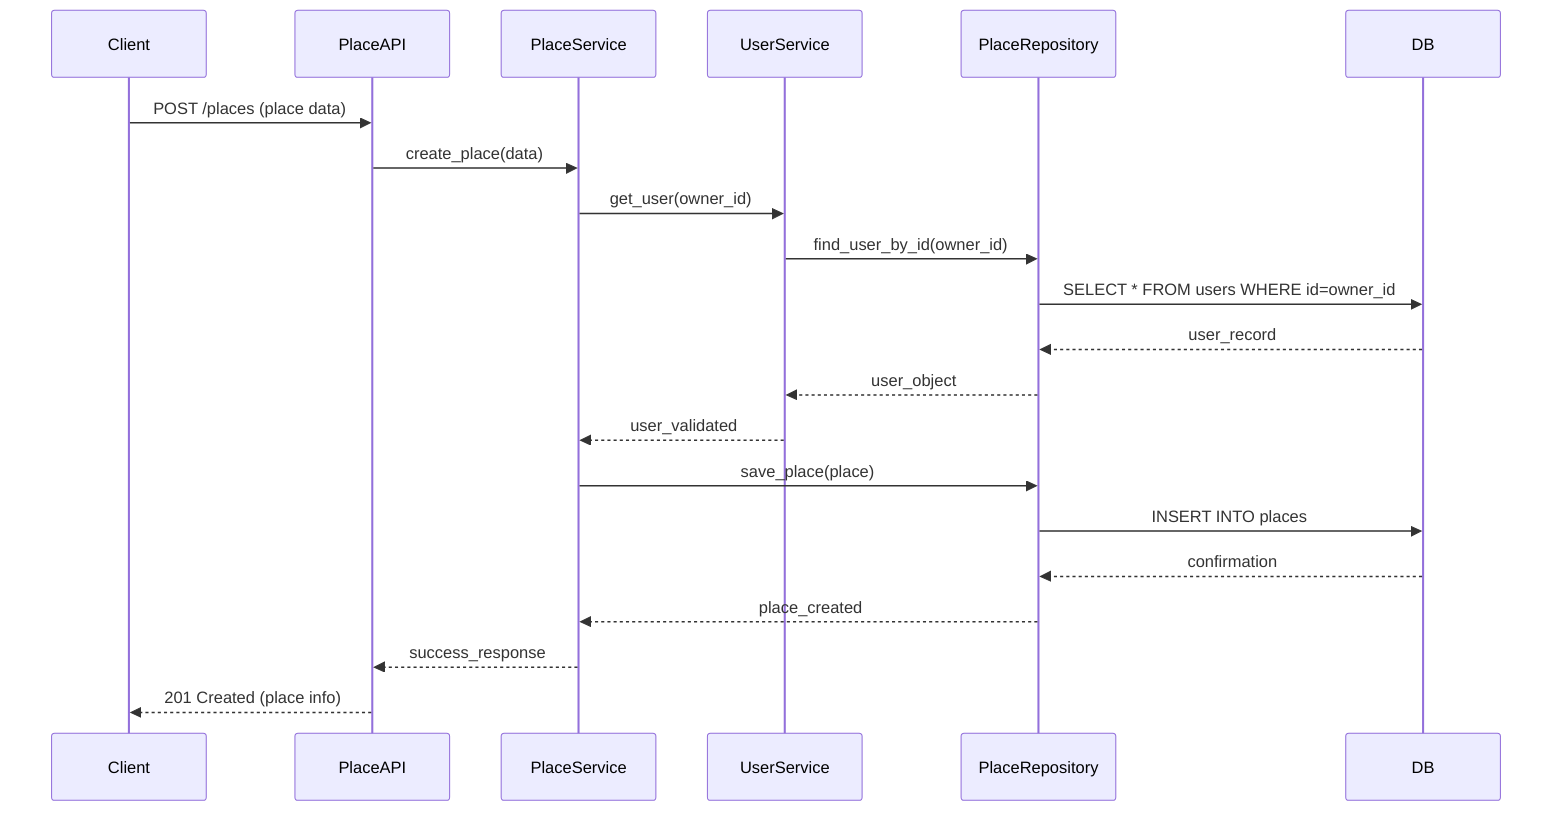 sequenceDiagram
    participant Client
    participant API as PlaceAPI
    participant Logic as PlaceService
    participant UserLogic as UserService
    participant Repo as PlaceRepository
    participant DB

    Client->>API: POST /places (place data)
    API->>Logic: create_place(data)
    Logic->>UserLogic: get_user(owner_id)
    UserLogic->>Repo: find_user_by_id(owner_id)
    Repo->>DB: SELECT * FROM users WHERE id=owner_id
    DB-->>Repo: user_record
    Repo-->>UserLogic: user_object
    UserLogic-->>Logic: user_validated
    Logic->>Repo: save_place(place)
    Repo->>DB: INSERT INTO places
    DB-->>Repo: confirmation
    Repo-->>Logic: place_created
    Logic-->>API: success_response
    API-->>Client: 201 Created (place info)